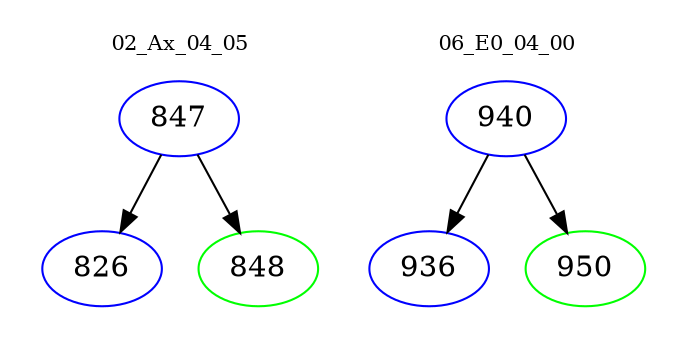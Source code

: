 digraph{
subgraph cluster_0 {
color = white
label = "02_Ax_04_05";
fontsize=10;
T0_847 [label="847", color="blue"]
T0_847 -> T0_826 [color="black"]
T0_826 [label="826", color="blue"]
T0_847 -> T0_848 [color="black"]
T0_848 [label="848", color="green"]
}
subgraph cluster_1 {
color = white
label = "06_E0_04_00";
fontsize=10;
T1_940 [label="940", color="blue"]
T1_940 -> T1_936 [color="black"]
T1_936 [label="936", color="blue"]
T1_940 -> T1_950 [color="black"]
T1_950 [label="950", color="green"]
}
}
